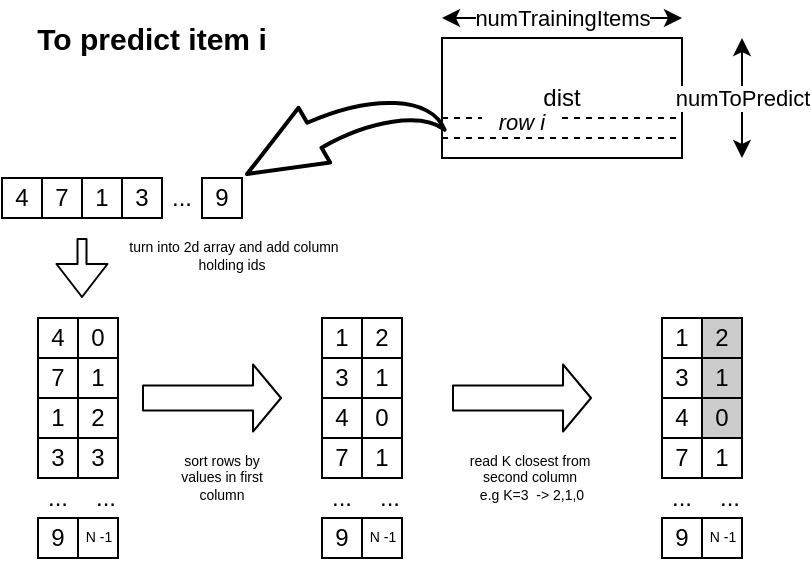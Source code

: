 <mxGraphModel dx="471" dy="473" grid="1" gridSize="10" guides="1" tooltips="1" connect="1" arrows="1" fold="1" page="1" pageScale="1" pageWidth="827" pageHeight="1169" background="#ffffff"><root><mxCell id="0"/><mxCell id="1" parent="0"/><mxCell id="2" value="dist" style="rounded=0;whiteSpace=wrap;html=1;" parent="1" vertex="1"><mxGeometry x="380" y="50" width="120" height="60" as="geometry"/></mxCell><mxCell id="3" value="numTrainingItems" style="endArrow=classic;startArrow=classic;html=1;" parent="1" edge="1"><mxGeometry width="50" height="50" relative="1" as="geometry"><mxPoint x="380" y="40" as="sourcePoint"/><mxPoint x="500" y="40" as="targetPoint"/></mxGeometry></mxCell><mxCell id="6" value="numToPredict" style="endArrow=classic;startArrow=classic;html=1;" parent="1" edge="1"><mxGeometry width="50" height="50" relative="1" as="geometry"><mxPoint x="530" y="110" as="sourcePoint"/><mxPoint x="530" y="50" as="targetPoint"/></mxGeometry></mxCell><mxCell id="7" value="&lt;b&gt;To predict item i&lt;/b&gt;" style="text;html=1;strokeColor=none;fillColor=none;align=center;verticalAlign=middle;whiteSpace=wrap;rounded=0;fontSize=15;" parent="1" vertex="1"><mxGeometry x="170" y="50" width="130" as="geometry"/></mxCell><mxCell id="8" value="" style="endArrow=none;dashed=1;html=1;" parent="1" source="71" edge="1"><mxGeometry width="50" height="50" relative="1" as="geometry"><mxPoint x="380" y="90" as="sourcePoint"/><mxPoint x="500" y="90" as="targetPoint"/></mxGeometry></mxCell><mxCell id="9" value="" style="endArrow=none;dashed=1;html=1;" parent="1" edge="1"><mxGeometry width="50" height="50" relative="1" as="geometry"><mxPoint x="380" y="100" as="sourcePoint"/><mxPoint x="500" y="100" as="targetPoint"/></mxGeometry></mxCell><mxCell id="10" value="" style="shape=mxgraph.arrows.jump-in_arrow_2;whiteSpace=wrap;html=1;fillColor=#ffffff;strokeColor=#000000;strokeWidth=2;rotation=60;" parent="1" vertex="1"><mxGeometry x="306" y="50" width="46" height="99" as="geometry"/></mxCell><mxCell id="17" value="" style="group" parent="1" vertex="1" connectable="0"><mxGeometry x="160" y="120" width="120" height="20" as="geometry"/></mxCell><mxCell id="11" value="4" style="whiteSpace=wrap;html=1;aspect=fixed;" parent="17" vertex="1"><mxGeometry width="20" height="20" as="geometry"/></mxCell><mxCell id="12" value="7" style="whiteSpace=wrap;html=1;aspect=fixed;" parent="17" vertex="1"><mxGeometry x="20" width="20" height="20" as="geometry"/></mxCell><mxCell id="13" value="1" style="whiteSpace=wrap;html=1;aspect=fixed;" parent="17" vertex="1"><mxGeometry x="40" width="20" height="20" as="geometry"/></mxCell><mxCell id="14" value="3" style="whiteSpace=wrap;html=1;aspect=fixed;" parent="17" vertex="1"><mxGeometry x="60" width="20" height="20" as="geometry"/></mxCell><mxCell id="15" value="9" style="whiteSpace=wrap;html=1;aspect=fixed;" parent="17" vertex="1"><mxGeometry x="100" width="20" height="20" as="geometry"/></mxCell><mxCell id="16" value="..." style="text;html=1;strokeColor=none;fillColor=none;align=center;verticalAlign=middle;whiteSpace=wrap;rounded=0;" parent="17" vertex="1"><mxGeometry x="80" width="20" height="20" as="geometry"/></mxCell><mxCell id="32" value="" style="shape=flexArrow;endArrow=classic;html=1;fillColor=#ffffff;fontSize=7;width=12.5;endSize=4.33;" parent="1" edge="1"><mxGeometry width="50" height="50" relative="1" as="geometry"><mxPoint x="230" y="230" as="sourcePoint"/><mxPoint x="300" y="230" as="targetPoint"/></mxGeometry></mxCell><mxCell id="47" value="" style="shape=flexArrow;endArrow=classic;html=1;fillColor=#ffffff;fontSize=7;width=4.5;endSize=5.165;" parent="1" edge="1"><mxGeometry width="50" height="50" relative="1" as="geometry"><mxPoint x="200" y="150" as="sourcePoint"/><mxPoint x="200" y="180" as="targetPoint"/></mxGeometry></mxCell><mxCell id="48" value="&amp;nbsp;turn into 2d array and add column holding ids" style="text;html=1;strokeColor=none;fillColor=none;align=center;verticalAlign=middle;whiteSpace=wrap;rounded=0;fontSize=7;" parent="1" vertex="1"><mxGeometry x="210" y="149" width="130" height="20" as="geometry"/></mxCell><mxCell id="49" value="sort rows by values in first column" style="text;html=1;strokeColor=none;fillColor=none;align=center;verticalAlign=middle;whiteSpace=wrap;rounded=0;fontSize=7;" parent="1" vertex="1"><mxGeometry x="240" y="260" width="60" height="20" as="geometry"/></mxCell><mxCell id="69" value="read K closest from&amp;nbsp;&lt;div&gt;second column&amp;nbsp;&lt;/div&gt;&lt;div&gt;e.g K=3 &amp;nbsp;-&amp;gt; 2,1,0&lt;/div&gt;" style="text;html=1;strokeColor=none;fillColor=none;align=center;verticalAlign=middle;whiteSpace=wrap;rounded=0;fontSize=7;" parent="1" vertex="1"><mxGeometry x="380" y="245" width="90" height="50" as="geometry"/></mxCell><mxCell id="71" value="&lt;font style=&quot;font-size: 11px&quot;&gt;&lt;i&gt;row i&lt;/i&gt;&lt;/font&gt;" style="text;html=1;strokeColor=none;fillColor=none;align=center;verticalAlign=middle;whiteSpace=wrap;rounded=0;fontSize=15;" parent="1" vertex="1"><mxGeometry x="400" y="85" width="40" height="10" as="geometry"/></mxCell><mxCell id="72" value="" style="endArrow=none;dashed=1;html=1;" parent="1" target="71" edge="1"><mxGeometry width="50" height="50" relative="1" as="geometry"><mxPoint x="380" y="90" as="sourcePoint"/><mxPoint x="500" y="90" as="targetPoint"/></mxGeometry></mxCell><mxCell id="87" value="" style="group" vertex="1" connectable="0" parent="1"><mxGeometry x="320" y="190" width="44" height="120" as="geometry"/></mxCell><mxCell id="74" value="1" style="whiteSpace=wrap;html=1;aspect=fixed;" vertex="1" parent="87"><mxGeometry width="20" height="20" as="geometry"/></mxCell><mxCell id="75" value="3" style="whiteSpace=wrap;html=1;aspect=fixed;" vertex="1" parent="87"><mxGeometry y="20" width="20" height="20" as="geometry"/></mxCell><mxCell id="76" value="4" style="whiteSpace=wrap;html=1;aspect=fixed;" vertex="1" parent="87"><mxGeometry y="40" width="20" height="20" as="geometry"/></mxCell><mxCell id="77" value="7" style="whiteSpace=wrap;html=1;aspect=fixed;" vertex="1" parent="87"><mxGeometry y="60" width="20" height="20" as="geometry"/></mxCell><mxCell id="78" value="9" style="whiteSpace=wrap;html=1;aspect=fixed;" vertex="1" parent="87"><mxGeometry y="100" width="20" height="20" as="geometry"/></mxCell><mxCell id="79" value="..." style="text;html=1;strokeColor=none;fillColor=none;align=center;verticalAlign=middle;whiteSpace=wrap;rounded=0;" vertex="1" parent="87"><mxGeometry y="80" width="20" height="20" as="geometry"/></mxCell><mxCell id="81" value="2" style="whiteSpace=wrap;html=1;aspect=fixed;" vertex="1" parent="87"><mxGeometry x="20" width="20" height="20" as="geometry"/></mxCell><mxCell id="82" value="1" style="whiteSpace=wrap;html=1;aspect=fixed;" vertex="1" parent="87"><mxGeometry x="20" y="20" width="20" height="20" as="geometry"/></mxCell><mxCell id="83" value="0" style="whiteSpace=wrap;html=1;aspect=fixed;" vertex="1" parent="87"><mxGeometry x="20" y="40" width="20" height="20" as="geometry"/></mxCell><mxCell id="84" value="1" style="whiteSpace=wrap;html=1;aspect=fixed;" vertex="1" parent="87"><mxGeometry x="20" y="60" width="20" height="20" as="geometry"/></mxCell><mxCell id="85" value="&lt;div style=&quot;text-align: left&quot;&gt;&lt;span style=&quot;letter-spacing: 0px&quot;&gt;&lt;font style=&quot;font-size: 7px;&quot;&gt;N -1&lt;/font&gt;&lt;/span&gt;&lt;/div&gt;" style="html=1;aspect=fixed;fontSize=7;" vertex="1" parent="87"><mxGeometry x="20" y="100" width="20" height="20" as="geometry"/></mxCell><mxCell id="86" value="..." style="text;html=1;strokeColor=none;fillColor=none;align=center;verticalAlign=middle;whiteSpace=wrap;rounded=0;" vertex="1" parent="87"><mxGeometry x="24" y="80" width="20" height="20" as="geometry"/></mxCell><mxCell id="88" value="" style="group" vertex="1" connectable="0" parent="1"><mxGeometry x="178" y="190" width="44" height="120" as="geometry"/></mxCell><mxCell id="89" value="4" style="whiteSpace=wrap;html=1;aspect=fixed;" vertex="1" parent="88"><mxGeometry width="20" height="20" as="geometry"/></mxCell><mxCell id="90" value="7" style="whiteSpace=wrap;html=1;aspect=fixed;" vertex="1" parent="88"><mxGeometry y="20" width="20" height="20" as="geometry"/></mxCell><mxCell id="91" value="1" style="whiteSpace=wrap;html=1;aspect=fixed;" vertex="1" parent="88"><mxGeometry y="40" width="20" height="20" as="geometry"/></mxCell><mxCell id="92" value="3" style="whiteSpace=wrap;html=1;aspect=fixed;" vertex="1" parent="88"><mxGeometry y="60" width="20" height="20" as="geometry"/></mxCell><mxCell id="93" value="9" style="whiteSpace=wrap;html=1;aspect=fixed;" vertex="1" parent="88"><mxGeometry y="100" width="20" height="20" as="geometry"/></mxCell><mxCell id="94" value="..." style="text;html=1;strokeColor=none;fillColor=none;align=center;verticalAlign=middle;whiteSpace=wrap;rounded=0;" vertex="1" parent="88"><mxGeometry y="80" width="20" height="20" as="geometry"/></mxCell><mxCell id="95" value="0" style="whiteSpace=wrap;html=1;aspect=fixed;" vertex="1" parent="88"><mxGeometry x="20" width="20" height="20" as="geometry"/></mxCell><mxCell id="96" value="1" style="whiteSpace=wrap;html=1;aspect=fixed;" vertex="1" parent="88"><mxGeometry x="20" y="20" width="20" height="20" as="geometry"/></mxCell><mxCell id="97" value="2" style="whiteSpace=wrap;html=1;aspect=fixed;" vertex="1" parent="88"><mxGeometry x="20" y="40" width="20" height="20" as="geometry"/></mxCell><mxCell id="98" value="3" style="whiteSpace=wrap;html=1;aspect=fixed;" vertex="1" parent="88"><mxGeometry x="20" y="60" width="20" height="20" as="geometry"/></mxCell><mxCell id="99" value="&lt;div style=&quot;text-align: left&quot;&gt;&lt;span style=&quot;letter-spacing: 0px&quot;&gt;&lt;font style=&quot;font-size: 7px;&quot;&gt;N -1&lt;/font&gt;&lt;/span&gt;&lt;/div&gt;" style="html=1;aspect=fixed;fontSize=7;" vertex="1" parent="88"><mxGeometry x="20" y="100" width="20" height="20" as="geometry"/></mxCell><mxCell id="100" value="..." style="text;html=1;strokeColor=none;fillColor=none;align=center;verticalAlign=middle;whiteSpace=wrap;rounded=0;" vertex="1" parent="88"><mxGeometry x="24" y="80" width="20" height="20" as="geometry"/></mxCell><mxCell id="101" value="" style="group" vertex="1" connectable="0" parent="1"><mxGeometry x="490" y="190" width="44" height="120" as="geometry"/></mxCell><mxCell id="102" value="1" style="whiteSpace=wrap;html=1;aspect=fixed;" vertex="1" parent="101"><mxGeometry width="20" height="20" as="geometry"/></mxCell><mxCell id="103" value="3" style="whiteSpace=wrap;html=1;aspect=fixed;" vertex="1" parent="101"><mxGeometry y="20" width="20" height="20" as="geometry"/></mxCell><mxCell id="104" value="4" style="whiteSpace=wrap;html=1;aspect=fixed;" vertex="1" parent="101"><mxGeometry y="40" width="20" height="20" as="geometry"/></mxCell><mxCell id="105" value="7" style="whiteSpace=wrap;html=1;aspect=fixed;" vertex="1" parent="101"><mxGeometry y="60" width="20" height="20" as="geometry"/></mxCell><mxCell id="106" value="9" style="whiteSpace=wrap;html=1;aspect=fixed;" vertex="1" parent="101"><mxGeometry y="100" width="20" height="20" as="geometry"/></mxCell><mxCell id="107" value="..." style="text;html=1;strokeColor=none;fillColor=none;align=center;verticalAlign=middle;whiteSpace=wrap;rounded=0;" vertex="1" parent="101"><mxGeometry y="80" width="20" height="20" as="geometry"/></mxCell><mxCell id="108" value="2" style="whiteSpace=wrap;html=1;aspect=fixed;fillColor=#CCCCCC;" vertex="1" parent="101"><mxGeometry x="20" width="20" height="20" as="geometry"/></mxCell><mxCell id="109" value="1" style="whiteSpace=wrap;html=1;aspect=fixed;fillColor=#CCCCCC;" vertex="1" parent="101"><mxGeometry x="20" y="20" width="20" height="20" as="geometry"/></mxCell><mxCell id="110" value="0" style="whiteSpace=wrap;html=1;aspect=fixed;fillColor=#CCCCCC;" vertex="1" parent="101"><mxGeometry x="20" y="40" width="20" height="20" as="geometry"/></mxCell><mxCell id="111" value="1" style="whiteSpace=wrap;html=1;aspect=fixed;" vertex="1" parent="101"><mxGeometry x="20" y="60" width="20" height="20" as="geometry"/></mxCell><mxCell id="112" value="&lt;div style=&quot;text-align: left&quot;&gt;&lt;span style=&quot;letter-spacing: 0px&quot;&gt;&lt;font style=&quot;font-size: 7px;&quot;&gt;N -1&lt;/font&gt;&lt;/span&gt;&lt;/div&gt;" style="html=1;aspect=fixed;fontSize=7;" vertex="1" parent="101"><mxGeometry x="20" y="100" width="20" height="20" as="geometry"/></mxCell><mxCell id="113" value="..." style="text;html=1;strokeColor=none;fillColor=none;align=center;verticalAlign=middle;whiteSpace=wrap;rounded=0;" vertex="1" parent="101"><mxGeometry x="24" y="80" width="20" height="20" as="geometry"/></mxCell><mxCell id="114" value="" style="shape=flexArrow;endArrow=classic;html=1;fillColor=#ffffff;fontSize=7;width=12.5;endSize=4.33;" edge="1" parent="1"><mxGeometry width="50" height="50" relative="1" as="geometry"><mxPoint x="385" y="230" as="sourcePoint"/><mxPoint x="455" y="230" as="targetPoint"/></mxGeometry></mxCell></root></mxGraphModel>